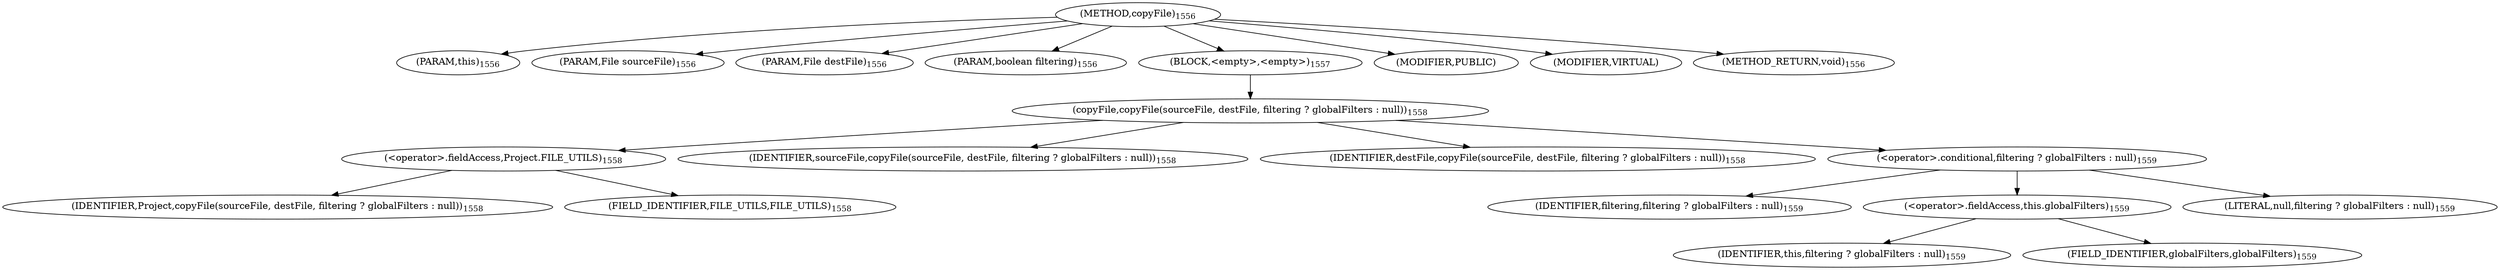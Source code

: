 digraph "copyFile" {  
"2465" [label = <(METHOD,copyFile)<SUB>1556</SUB>> ]
"2466" [label = <(PARAM,this)<SUB>1556</SUB>> ]
"2467" [label = <(PARAM,File sourceFile)<SUB>1556</SUB>> ]
"2468" [label = <(PARAM,File destFile)<SUB>1556</SUB>> ]
"2469" [label = <(PARAM,boolean filtering)<SUB>1556</SUB>> ]
"2470" [label = <(BLOCK,&lt;empty&gt;,&lt;empty&gt;)<SUB>1557</SUB>> ]
"2471" [label = <(copyFile,copyFile(sourceFile, destFile, filtering ? globalFilters : null))<SUB>1558</SUB>> ]
"2472" [label = <(&lt;operator&gt;.fieldAccess,Project.FILE_UTILS)<SUB>1558</SUB>> ]
"2473" [label = <(IDENTIFIER,Project,copyFile(sourceFile, destFile, filtering ? globalFilters : null))<SUB>1558</SUB>> ]
"2474" [label = <(FIELD_IDENTIFIER,FILE_UTILS,FILE_UTILS)<SUB>1558</SUB>> ]
"2475" [label = <(IDENTIFIER,sourceFile,copyFile(sourceFile, destFile, filtering ? globalFilters : null))<SUB>1558</SUB>> ]
"2476" [label = <(IDENTIFIER,destFile,copyFile(sourceFile, destFile, filtering ? globalFilters : null))<SUB>1558</SUB>> ]
"2477" [label = <(&lt;operator&gt;.conditional,filtering ? globalFilters : null)<SUB>1559</SUB>> ]
"2478" [label = <(IDENTIFIER,filtering,filtering ? globalFilters : null)<SUB>1559</SUB>> ]
"2479" [label = <(&lt;operator&gt;.fieldAccess,this.globalFilters)<SUB>1559</SUB>> ]
"2480" [label = <(IDENTIFIER,this,filtering ? globalFilters : null)<SUB>1559</SUB>> ]
"2481" [label = <(FIELD_IDENTIFIER,globalFilters,globalFilters)<SUB>1559</SUB>> ]
"2482" [label = <(LITERAL,null,filtering ? globalFilters : null)<SUB>1559</SUB>> ]
"2483" [label = <(MODIFIER,PUBLIC)> ]
"2484" [label = <(MODIFIER,VIRTUAL)> ]
"2485" [label = <(METHOD_RETURN,void)<SUB>1556</SUB>> ]
  "2465" -> "2466" 
  "2465" -> "2467" 
  "2465" -> "2468" 
  "2465" -> "2469" 
  "2465" -> "2470" 
  "2465" -> "2483" 
  "2465" -> "2484" 
  "2465" -> "2485" 
  "2470" -> "2471" 
  "2471" -> "2472" 
  "2471" -> "2475" 
  "2471" -> "2476" 
  "2471" -> "2477" 
  "2472" -> "2473" 
  "2472" -> "2474" 
  "2477" -> "2478" 
  "2477" -> "2479" 
  "2477" -> "2482" 
  "2479" -> "2480" 
  "2479" -> "2481" 
}
